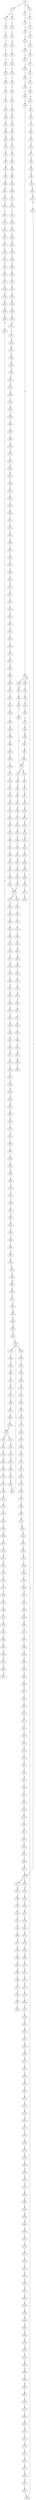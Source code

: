 strict digraph  {
	S0 -> S1 [ label = G ];
	S0 -> S2 [ label = C ];
	S0 -> S3 [ label = A ];
	S1 -> S4 [ label = T ];
	S2 -> S5 [ label = C ];
	S2 -> S6 [ label = G ];
	S3 -> S7 [ label = C ];
	S4 -> S8 [ label = G ];
	S5 -> S9 [ label = T ];
	S6 -> S10 [ label = C ];
	S7 -> S11 [ label = C ];
	S8 -> S12 [ label = G ];
	S9 -> S13 [ label = G ];
	S10 -> S14 [ label = A ];
	S11 -> S15 [ label = T ];
	S12 -> S16 [ label = C ];
	S13 -> S17 [ label = T ];
	S14 -> S18 [ label = A ];
	S15 -> S19 [ label = A ];
	S16 -> S20 [ label = G ];
	S17 -> S21 [ label = C ];
	S18 -> S22 [ label = C ];
	S19 -> S23 [ label = G ];
	S20 -> S24 [ label = C ];
	S21 -> S25 [ label = T ];
	S22 -> S26 [ label = A ];
	S23 -> S27 [ label = A ];
	S24 -> S28 [ label = T ];
	S25 -> S29 [ label = C ];
	S26 -> S30 [ label = A ];
	S27 -> S31 [ label = T ];
	S28 -> S32 [ label = A ];
	S29 -> S33 [ label = G ];
	S30 -> S34 [ label = A ];
	S31 -> S35 [ label = C ];
	S32 -> S36 [ label = C ];
	S33 -> S37 [ label = C ];
	S34 -> S38 [ label = C ];
	S35 -> S39 [ label = G ];
	S36 -> S40 [ label = C ];
	S37 -> S41 [ label = T ];
	S38 -> S42 [ label = T ];
	S39 -> S43 [ label = A ];
	S40 -> S44 [ label = G ];
	S41 -> S45 [ label = T ];
	S42 -> S46 [ label = A ];
	S43 -> S47 [ label = G ];
	S44 -> S48 [ label = G ];
	S44 -> S49 [ label = T ];
	S45 -> S50 [ label = G ];
	S46 -> S51 [ label = A ];
	S47 -> S52 [ label = C ];
	S48 -> S53 [ label = A ];
	S49 -> S54 [ label = T ];
	S50 -> S55 [ label = C ];
	S51 -> S56 [ label = A ];
	S52 -> S57 [ label = C ];
	S53 -> S58 [ label = C ];
	S54 -> S59 [ label = A ];
	S55 -> S60 [ label = G ];
	S56 -> S61 [ label = A ];
	S57 -> S62 [ label = C ];
	S58 -> S63 [ label = C ];
	S59 -> S64 [ label = A ];
	S60 -> S65 [ label = G ];
	S61 -> S66 [ label = A ];
	S62 -> S67 [ label = C ];
	S63 -> S68 [ label = T ];
	S64 -> S69 [ label = C ];
	S65 -> S70 [ label = T ];
	S66 -> S71 [ label = C ];
	S67 -> S72 [ label = T ];
	S68 -> S73 [ label = A ];
	S69 -> S74 [ label = G ];
	S70 -> S75 [ label = G ];
	S71 -> S76 [ label = C ];
	S72 -> S77 [ label = A ];
	S73 -> S78 [ label = G ];
	S73 -> S79 [ label = A ];
	S74 -> S80 [ label = G ];
	S75 -> S81 [ label = T ];
	S76 -> S82 [ label = T ];
	S77 -> S83 [ label = G ];
	S78 -> S84 [ label = C ];
	S79 -> S85 [ label = C ];
	S80 -> S86 [ label = A ];
	S81 -> S87 [ label = G ];
	S82 -> S88 [ label = C ];
	S83 -> S89 [ label = G ];
	S84 -> S90 [ label = A ];
	S85 -> S91 [ label = A ];
	S86 -> S92 [ label = C ];
	S87 -> S93 [ label = G ];
	S88 -> S94 [ label = C ];
	S89 -> S95 [ label = T ];
	S90 -> S96 [ label = G ];
	S91 -> S97 [ label = G ];
	S92 -> S98 [ label = C ];
	S93 -> S99 [ label = A ];
	S94 -> S100 [ label = T ];
	S95 -> S101 [ label = A ];
	S96 -> S102 [ label = A ];
	S97 -> S103 [ label = A ];
	S98 -> S104 [ label = T ];
	S99 -> S105 [ label = A ];
	S100 -> S106 [ label = T ];
	S101 -> S107 [ label = A ];
	S102 -> S108 [ label = A ];
	S103 -> S109 [ label = A ];
	S104 -> S73 [ label = A ];
	S105 -> S110 [ label = A ];
	S106 -> S111 [ label = C ];
	S107 -> S112 [ label = A ];
	S108 -> S113 [ label = G ];
	S109 -> S114 [ label = A ];
	S110 -> S115 [ label = G ];
	S111 -> S116 [ label = G ];
	S112 -> S117 [ label = A ];
	S113 -> S118 [ label = G ];
	S114 -> S119 [ label = G ];
	S115 -> S120 [ label = G ];
	S116 -> S121 [ label = A ];
	S117 -> S122 [ label = A ];
	S118 -> S123 [ label = G ];
	S119 -> S124 [ label = G ];
	S120 -> S125 [ label = A ];
	S121 -> S126 [ label = C ];
	S122 -> S127 [ label = T ];
	S122 -> S128 [ label = G ];
	S123 -> S129 [ label = G ];
	S124 -> S130 [ label = A ];
	S125 -> S131 [ label = A ];
	S126 -> S132 [ label = C ];
	S127 -> S133 [ label = A ];
	S128 -> S134 [ label = A ];
	S129 -> S135 [ label = T ];
	S130 -> S136 [ label = T ];
	S131 -> S137 [ label = A ];
	S132 -> S138 [ label = C ];
	S133 -> S139 [ label = G ];
	S134 -> S140 [ label = T ];
	S135 -> S141 [ label = C ];
	S136 -> S142 [ label = C ];
	S137 -> S143 [ label = C ];
	S138 -> S144 [ label = A ];
	S139 -> S145 [ label = G ];
	S140 -> S146 [ label = A ];
	S141 -> S147 [ label = A ];
	S142 -> S148 [ label = T ];
	S143 -> S149 [ label = C ];
	S144 -> S150 [ label = A ];
	S145 -> S151 [ label = T ];
	S146 -> S152 [ label = A ];
	S147 -> S153 [ label = G ];
	S148 -> S154 [ label = G ];
	S149 -> S155 [ label = T ];
	S150 -> S156 [ label = T ];
	S151 -> S157 [ label = A ];
	S152 -> S158 [ label = A ];
	S153 -> S159 [ label = G ];
	S154 -> S160 [ label = G ];
	S155 -> S161 [ label = T ];
	S156 -> S162 [ label = T ];
	S157 -> S163 [ label = A ];
	S158 -> S164 [ label = G ];
	S159 -> S165 [ label = G ];
	S160 -> S166 [ label = G ];
	S161 -> S167 [ label = T ];
	S162 -> S168 [ label = T ];
	S163 -> S169 [ label = C ];
	S164 -> S170 [ label = A ];
	S165 -> S171 [ label = T ];
	S166 -> S172 [ label = T ];
	S167 -> S173 [ label = C ];
	S168 -> S174 [ label = T ];
	S169 -> S175 [ label = G ];
	S170 -> S176 [ label = A ];
	S171 -> S177 [ label = A ];
	S171 -> S178 [ label = G ];
	S172 -> S179 [ label = A ];
	S173 -> S180 [ label = C ];
	S174 -> S181 [ label = G ];
	S175 -> S182 [ label = G ];
	S176 -> S183 [ label = G ];
	S177 -> S184 [ label = G ];
	S178 -> S185 [ label = A ];
	S180 -> S186 [ label = G ];
	S181 -> S187 [ label = G ];
	S182 -> S188 [ label = T ];
	S183 -> S189 [ label = A ];
	S184 -> S190 [ label = A ];
	S185 -> S191 [ label = C ];
	S186 -> S192 [ label = T ];
	S187 -> S193 [ label = A ];
	S188 -> S194 [ label = A ];
	S189 -> S195 [ label = C ];
	S190 -> S196 [ label = G ];
	S191 -> S197 [ label = T ];
	S192 -> S198 [ label = A ];
	S193 -> S199 [ label = G ];
	S194 -> S200 [ label = G ];
	S195 -> S201 [ label = A ];
	S196 -> S202 [ label = T ];
	S197 -> S203 [ label = T ];
	S198 -> S204 [ label = G ];
	S199 -> S205 [ label = T ];
	S200 -> S206 [ label = C ];
	S201 -> S207 [ label = G ];
	S202 -> S208 [ label = A ];
	S203 -> S209 [ label = G ];
	S204 -> S210 [ label = T ];
	S205 -> S211 [ label = A ];
	S206 -> S212 [ label = C ];
	S207 -> S213 [ label = G ];
	S208 -> S214 [ label = G ];
	S209 -> S215 [ label = A ];
	S210 -> S216 [ label = C ];
	S211 -> S217 [ label = G ];
	S212 -> S218 [ label = G ];
	S213 -> S219 [ label = T ];
	S214 -> S220 [ label = T ];
	S215 -> S221 [ label = G ];
	S216 -> S222 [ label = G ];
	S216 -> S223 [ label = C ];
	S217 -> S224 [ label = A ];
	S218 -> S225 [ label = T ];
	S219 -> S226 [ label = T ];
	S220 -> S227 [ label = C ];
	S221 -> S228 [ label = A ];
	S222 -> S229 [ label = G ];
	S223 -> S230 [ label = A ];
	S224 -> S231 [ label = A ];
	S225 -> S232 [ label = T ];
	S226 -> S233 [ label = C ];
	S227 -> S234 [ label = G ];
	S228 -> S235 [ label = A ];
	S229 -> S236 [ label = C ];
	S230 -> S237 [ label = C ];
	S231 -> S238 [ label = A ];
	S233 -> S239 [ label = C ];
	S234 -> S240 [ label = T ];
	S235 -> S241 [ label = A ];
	S236 -> S242 [ label = G ];
	S237 -> S243 [ label = G ];
	S238 -> S244 [ label = G ];
	S239 -> S245 [ label = T ];
	S240 -> S246 [ label = T ];
	S241 -> S247 [ label = A ];
	S242 -> S248 [ label = A ];
	S243 -> S249 [ label = A ];
	S244 -> S250 [ label = T ];
	S245 -> S251 [ label = A ];
	S246 -> S252 [ label = A ];
	S247 -> S253 [ label = T ];
	S248 -> S254 [ label = C ];
	S249 -> S255 [ label = A ];
	S250 -> S256 [ label = C ];
	S251 -> S257 [ label = T ];
	S252 -> S258 [ label = G ];
	S253 -> S259 [ label = G ];
	S254 -> S260 [ label = C ];
	S255 -> S261 [ label = G ];
	S256 -> S262 [ label = A ];
	S257 -> S263 [ label = G ];
	S258 -> S264 [ label = T ];
	S259 -> S265 [ label = G ];
	S260 -> S266 [ label = G ];
	S261 -> S267 [ label = A ];
	S262 -> S268 [ label = G ];
	S263 -> S269 [ label = G ];
	S264 -> S270 [ label = A ];
	S265 -> S271 [ label = T ];
	S266 -> S272 [ label = C ];
	S267 -> S273 [ label = C ];
	S268 -> S274 [ label = A ];
	S269 -> S275 [ label = A ];
	S270 -> S276 [ label = C ];
	S271 -> S277 [ label = T ];
	S272 -> S278 [ label = T ];
	S273 -> S279 [ label = C ];
	S273 -> S280 [ label = T ];
	S274 -> S281 [ label = A ];
	S275 -> S282 [ label = G ];
	S276 -> S283 [ label = G ];
	S277 -> S284 [ label = T ];
	S278 -> S285 [ label = T ];
	S279 -> S286 [ label = T ];
	S280 -> S287 [ label = T ];
	S281 -> S288 [ label = G ];
	S282 -> S289 [ label = T ];
	S283 -> S290 [ label = T ];
	S284 -> S291 [ label = T ];
	S285 -> S292 [ label = C ];
	S286 -> S293 [ label = T ];
	S287 -> S294 [ label = C ];
	S288 -> S295 [ label = A ];
	S289 -> S296 [ label = C ];
	S290 -> S297 [ label = G ];
	S291 -> S298 [ label = A ];
	S292 -> S299 [ label = A ];
	S293 -> S300 [ label = C ];
	S294 -> S301 [ label = G ];
	S295 -> S302 [ label = C ];
	S296 -> S303 [ label = T ];
	S297 -> S304 [ label = G ];
	S298 -> S305 [ label = T ];
	S299 -> S306 [ label = A ];
	S300 -> S307 [ label = C ];
	S301 -> S308 [ label = A ];
	S302 -> S309 [ label = T ];
	S303 -> S310 [ label = C ];
	S304 -> S311 [ label = A ];
	S305 -> S312 [ label = A ];
	S306 -> S313 [ label = A ];
	S307 -> S314 [ label = C ];
	S308 -> S315 [ label = A ];
	S309 -> S316 [ label = A ];
	S310 -> S317 [ label = T ];
	S311 -> S318 [ label = C ];
	S312 -> S319 [ label = G ];
	S313 -> S320 [ label = T ];
	S314 -> S321 [ label = G ];
	S315 -> S322 [ label = T ];
	S316 -> S323 [ label = G ];
	S317 -> S324 [ label = A ];
	S318 -> S325 [ label = G ];
	S319 -> S326 [ label = A ];
	S320 -> S327 [ label = A ];
	S321 -> S328 [ label = T ];
	S322 -> S329 [ label = A ];
	S323 -> S330 [ label = T ];
	S324 -> S331 [ label = C ];
	S325 -> S332 [ label = G ];
	S327 -> S333 [ label = G ];
	S328 -> S334 [ label = A ];
	S329 -> S335 [ label = C ];
	S330 -> S336 [ label = A ];
	S331 -> S337 [ label = T ];
	S332 -> S338 [ label = C ];
	S333 -> S339 [ label = C ];
	S334 -> S340 [ label = G ];
	S335 -> S341 [ label = G ];
	S336 -> S342 [ label = A ];
	S337 -> S343 [ label = T ];
	S338 -> S344 [ label = G ];
	S339 -> S345 [ label = C ];
	S340 -> S346 [ label = T ];
	S341 -> S347 [ label = C ];
	S342 -> S348 [ label = T ];
	S343 -> S349 [ label = C ];
	S344 -> S350 [ label = G ];
	S345 -> S351 [ label = C ];
	S346 -> S216 [ label = C ];
	S347 -> S352 [ label = C ];
	S348 -> S353 [ label = A ];
	S349 -> S354 [ label = C ];
	S350 -> S355 [ label = A ];
	S351 -> S356 [ label = T ];
	S352 -> S357 [ label = T ];
	S353 -> S358 [ label = T ];
	S354 -> S359 [ label = C ];
	S355 -> S360 [ label = A ];
	S356 -> S361 [ label = T ];
	S357 -> S362 [ label = T ];
	S358 -> S363 [ label = G ];
	S359 -> S364 [ label = T ];
	S360 -> S365 [ label = A ];
	S361 -> S366 [ label = C ];
	S362 -> S367 [ label = C ];
	S363 -> S368 [ label = A ];
	S364 -> S369 [ label = G ];
	S365 -> S370 [ label = G ];
	S366 -> S371 [ label = C ];
	S367 -> S372 [ label = C ];
	S368 -> S373 [ label = C ];
	S369 -> S374 [ label = G ];
	S370 -> S375 [ label = A ];
	S371 -> S376 [ label = T ];
	S372 -> S377 [ label = G ];
	S373 -> S378 [ label = A ];
	S374 -> S379 [ label = T ];
	S375 -> S380 [ label = G ];
	S376 -> S381 [ label = G ];
	S377 -> S382 [ label = G ];
	S378 -> S383 [ label = A ];
	S379 -> S384 [ label = G ];
	S380 -> S385 [ label = G ];
	S381 -> S386 [ label = G ];
	S382 -> S387 [ label = G ];
	S383 -> S388 [ label = A ];
	S384 -> S389 [ label = A ];
	S385 -> S390 [ label = T ];
	S386 -> S391 [ label = C ];
	S387 -> S392 [ label = C ];
	S388 -> S393 [ label = T ];
	S389 -> S394 [ label = T ];
	S390 -> S395 [ label = C ];
	S391 -> S396 [ label = G ];
	S392 -> S397 [ label = T ];
	S393 -> S398 [ label = T ];
	S394 -> S399 [ label = A ];
	S395 -> S400 [ label = G ];
	S396 -> S401 [ label = G ];
	S397 -> S402 [ label = G ];
	S398 -> S403 [ label = A ];
	S399 -> S404 [ label = A ];
	S400 -> S405 [ label = C ];
	S401 -> S406 [ label = T ];
	S402 -> S407 [ label = T ];
	S403 -> S408 [ label = G ];
	S404 -> S409 [ label = T ];
	S405 -> S410 [ label = G ];
	S406 -> S411 [ label = T ];
	S407 -> S412 [ label = C ];
	S408 -> S413 [ label = A ];
	S409 -> S414 [ label = T ];
	S410 -> S415 [ label = C ];
	S412 -> S416 [ label = A ];
	S413 -> S417 [ label = A ];
	S414 -> S418 [ label = T ];
	S415 -> S419 [ label = T ];
	S416 -> S420 [ label = A ];
	S417 -> S421 [ label = A ];
	S418 -> S422 [ label = T ];
	S419 -> S423 [ label = T ];
	S420 -> S424 [ label = C ];
	S421 -> S425 [ label = A ];
	S422 -> S426 [ label = C ];
	S423 -> S427 [ label = G ];
	S424 -> S428 [ label = G ];
	S425 -> S429 [ label = C ];
	S426 -> S430 [ label = T ];
	S427 -> S431 [ label = G ];
	S428 -> S432 [ label = A ];
	S429 -> S433 [ label = A ];
	S430 -> S434 [ label = C ];
	S431 -> S435 [ label = A ];
	S432 -> S436 [ label = C ];
	S433 -> S437 [ label = C ];
	S434 -> S438 [ label = C ];
	S435 -> S439 [ label = C ];
	S436 -> S440 [ label = A ];
	S437 -> S441 [ label = G ];
	S438 -> S442 [ label = G ];
	S439 -> S443 [ label = T ];
	S440 -> S444 [ label = C ];
	S441 -> S445 [ label = T ];
	S442 -> S446 [ label = G ];
	S443 -> S447 [ label = G ];
	S444 -> S448 [ label = T ];
	S445 -> S449 [ label = C ];
	S446 -> S450 [ label = T ];
	S447 -> S451 [ label = C ];
	S448 -> S452 [ label = G ];
	S449 -> S453 [ label = A ];
	S450 -> S454 [ label = A ];
	S451 -> S455 [ label = G ];
	S452 -> S456 [ label = G ];
	S453 -> S457 [ label = A ];
	S454 -> S458 [ label = A ];
	S455 -> S459 [ label = G ];
	S456 -> S460 [ label = T ];
	S457 -> S461 [ label = G ];
	S458 -> S462 [ label = G ];
	S459 -> S463 [ label = G ];
	S460 -> S464 [ label = A ];
	S461 -> S465 [ label = T ];
	S462 -> S466 [ label = G ];
	S463 -> S467 [ label = A ];
	S464 -> S468 [ label = G ];
	S465 -> S469 [ label = A ];
	S466 -> S470 [ label = A ];
	S467 -> S471 [ label = C ];
	S468 -> S472 [ label = A ];
	S469 -> S473 [ label = G ];
	S470 -> S474 [ label = G ];
	S471 -> S475 [ label = G ];
	S472 -> S476 [ label = A ];
	S473 -> S477 [ label = A ];
	S474 -> S478 [ label = G ];
	S475 -> S479 [ label = A ];
	S476 -> S480 [ label = C ];
	S477 -> S481 [ label = T ];
	S478 -> S482 [ label = A ];
	S479 -> S483 [ label = A ];
	S480 -> S484 [ label = C ];
	S481 -> S485 [ label = T ];
	S482 -> S486 [ label = A ];
	S483 -> S487 [ label = G ];
	S484 -> S488 [ label = C ];
	S485 -> S489 [ label = T ];
	S486 -> S490 [ label = T ];
	S487 -> S491 [ label = A ];
	S488 -> S492 [ label = A ];
	S489 -> S493 [ label = A ];
	S490 -> S494 [ label = A ];
	S491 -> S273 [ label = C ];
	S492 -> S495 [ label = G ];
	S493 -> S496 [ label = A ];
	S494 -> S497 [ label = T ];
	S495 -> S498 [ label = T ];
	S496 -> S499 [ label = A ];
	S497 -> S500 [ label = C ];
	S498 -> S501 [ label = G ];
	S499 -> S502 [ label = C ];
	S500 -> S503 [ label = T ];
	S501 -> S504 [ label = T ];
	S502 -> S505 [ label = T ];
	S503 -> S506 [ label = T ];
	S504 -> S507 [ label = C ];
	S505 -> S508 [ label = C ];
	S506 -> S509 [ label = C ];
	S507 -> S510 [ label = G ];
	S508 -> S511 [ label = C ];
	S509 -> S512 [ label = A ];
	S510 -> S513 [ label = G ];
	S511 -> S514 [ label = G ];
	S512 -> S515 [ label = T ];
	S513 -> S516 [ label = T ];
	S514 -> S517 [ label = A ];
	S515 -> S518 [ label = T ];
	S516 -> S519 [ label = T ];
	S517 -> S520 [ label = G ];
	S518 -> S521 [ label = C ];
	S519 -> S522 [ label = T ];
	S520 -> S523 [ label = G ];
	S521 -> S524 [ label = G ];
	S522 -> S525 [ label = G ];
	S523 -> S526 [ label = G ];
	S524 -> S527 [ label = C ];
	S525 -> S528 [ label = C ];
	S526 -> S529 [ label = A ];
	S527 -> S530 [ label = T ];
	S528 -> S531 [ label = A ];
	S529 -> S532 [ label = A ];
	S530 -> S533 [ label = A ];
	S531 -> S534 [ label = A ];
	S532 -> S535 [ label = C ];
	S533 -> S536 [ label = C ];
	S534 -> S537 [ label = A ];
	S535 -> S538 [ label = G ];
	S536 -> S539 [ label = C ];
	S537 -> S540 [ label = C ];
	S538 -> S541 [ label = T ];
	S539 -> S44 [ label = G ];
	S540 -> S542 [ label = T ];
	S541 -> S543 [ label = C ];
	S542 -> S544 [ label = C ];
	S543 -> S545 [ label = A ];
	S544 -> S546 [ label = C ];
	S545 -> S547 [ label = G ];
	S546 -> S548 [ label = T ];
	S547 -> S549 [ label = G ];
	S548 -> S550 [ label = G ];
	S549 -> S551 [ label = G ];
	S550 -> S552 [ label = G ];
	S551 -> S171 [ label = T ];
	S552 -> S553 [ label = T ];
	S553 -> S554 [ label = A ];
	S554 -> S555 [ label = A ];
	S555 -> S556 [ label = A ];
	S556 -> S557 [ label = A ];
	S557 -> S122 [ label = A ];
}
